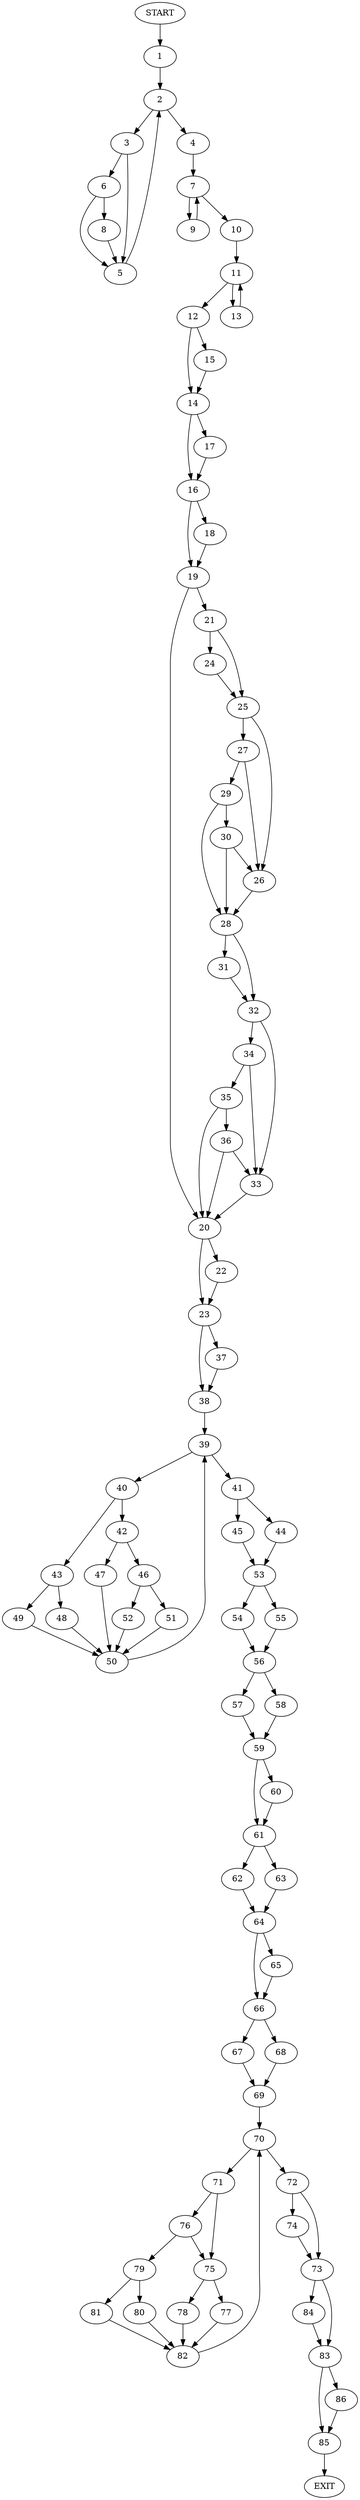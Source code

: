digraph {
0 [label="START"]
87 [label="EXIT"]
0 -> 1
1 -> 2
2 -> 3
2 -> 4
3 -> 5
3 -> 6
4 -> 7
6 -> 5
6 -> 8
5 -> 2
8 -> 5
7 -> 9
7 -> 10
10 -> 11
9 -> 7
11 -> 12
11 -> 13
12 -> 14
12 -> 15
13 -> 11
15 -> 14
14 -> 16
14 -> 17
17 -> 16
16 -> 18
16 -> 19
18 -> 19
19 -> 20
19 -> 21
20 -> 22
20 -> 23
21 -> 24
21 -> 25
24 -> 25
25 -> 26
25 -> 27
26 -> 28
27 -> 26
27 -> 29
29 -> 30
29 -> 28
28 -> 31
28 -> 32
30 -> 26
30 -> 28
32 -> 33
32 -> 34
31 -> 32
34 -> 35
34 -> 33
33 -> 20
35 -> 20
35 -> 36
36 -> 20
36 -> 33
23 -> 37
23 -> 38
22 -> 23
37 -> 38
38 -> 39
39 -> 40
39 -> 41
40 -> 42
40 -> 43
41 -> 44
41 -> 45
42 -> 46
42 -> 47
43 -> 48
43 -> 49
49 -> 50
48 -> 50
50 -> 39
47 -> 50
46 -> 51
46 -> 52
52 -> 50
51 -> 50
45 -> 53
44 -> 53
53 -> 54
53 -> 55
54 -> 56
55 -> 56
56 -> 57
56 -> 58
57 -> 59
58 -> 59
59 -> 60
59 -> 61
61 -> 62
61 -> 63
60 -> 61
62 -> 64
63 -> 64
64 -> 65
64 -> 66
66 -> 67
66 -> 68
65 -> 66
67 -> 69
68 -> 69
69 -> 70
70 -> 71
70 -> 72
72 -> 73
72 -> 74
71 -> 75
71 -> 76
75 -> 77
75 -> 78
76 -> 75
76 -> 79
79 -> 80
79 -> 81
77 -> 82
78 -> 82
82 -> 70
80 -> 82
81 -> 82
73 -> 83
73 -> 84
74 -> 73
83 -> 85
83 -> 86
84 -> 83
85 -> 87
86 -> 85
}
